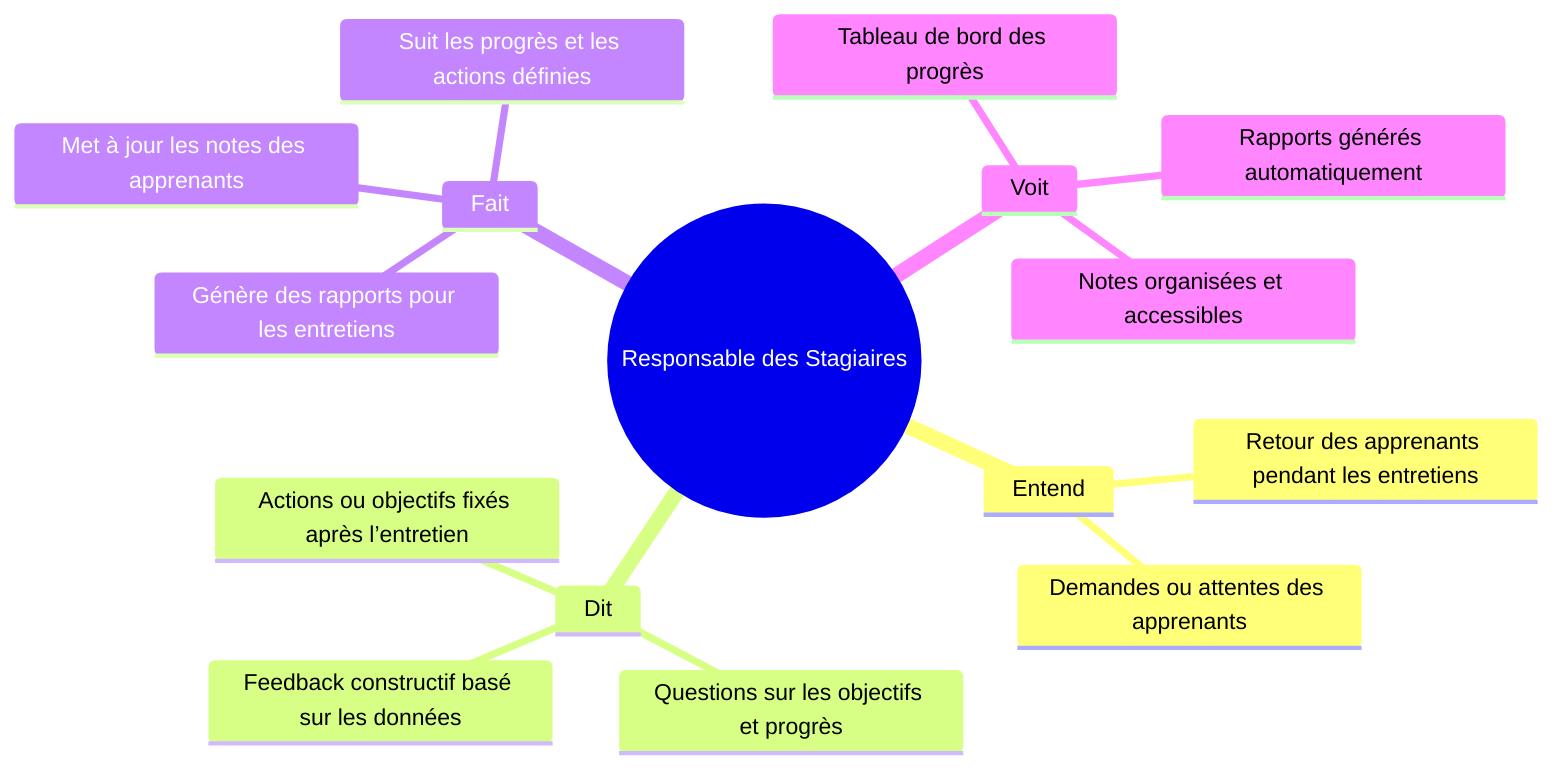 mindmap
  root((Responsable des Stagiaires))
    Entend
      Retour des apprenants pendant les entretiens
      Demandes ou attentes des apprenants
    Dit
      Questions sur les objectifs et progrès
      Feedback constructif basé sur les données
      Actions ou objectifs fixés après l’entretien
    Fait
      Génère des rapports pour les entretiens
      Met à jour les notes des apprenants
      Suit les progrès et les actions définies
    Voit
      Tableau de bord des progrès
      Notes organisées et accessibles
      Rapports générés automatiquement